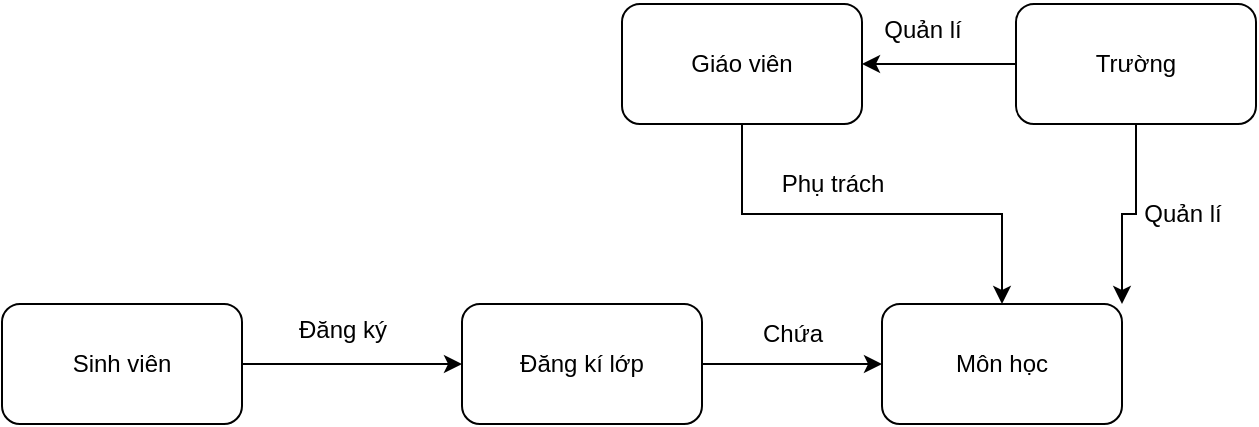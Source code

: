 <mxfile version="24.3.1" type="github" pages="2">
  <diagram name="Trang-1" id="cX31b5sK6RitpX5lg3C7">
    <mxGraphModel dx="880" dy="434" grid="1" gridSize="10" guides="1" tooltips="1" connect="1" arrows="1" fold="1" page="1" pageScale="1" pageWidth="827" pageHeight="1169" math="0" shadow="0">
      <root>
        <mxCell id="0" />
        <mxCell id="1" parent="0" />
        <mxCell id="Zw_jSAuMniMGWi23XECx-1" value="Môn học" style="rounded=1;whiteSpace=wrap;html=1;" parent="1" vertex="1">
          <mxGeometry x="640" y="630" width="120" height="60" as="geometry" />
        </mxCell>
        <mxCell id="wNcVWjLbRoh80VLiVVcu-7" style="edgeStyle=orthogonalEdgeStyle;rounded=0;orthogonalLoop=1;jettySize=auto;html=1;exitX=1;exitY=0.5;exitDx=0;exitDy=0;" edge="1" parent="1" source="wNcVWjLbRoh80VLiVVcu-1" target="wNcVWjLbRoh80VLiVVcu-2">
          <mxGeometry relative="1" as="geometry" />
        </mxCell>
        <mxCell id="wNcVWjLbRoh80VLiVVcu-1" value="Sinh viên" style="rounded=1;whiteSpace=wrap;html=1;" vertex="1" parent="1">
          <mxGeometry x="200" y="630" width="120" height="60" as="geometry" />
        </mxCell>
        <mxCell id="wNcVWjLbRoh80VLiVVcu-9" style="edgeStyle=orthogonalEdgeStyle;rounded=0;orthogonalLoop=1;jettySize=auto;html=1;exitX=1;exitY=0.5;exitDx=0;exitDy=0;" edge="1" parent="1" source="wNcVWjLbRoh80VLiVVcu-2" target="Zw_jSAuMniMGWi23XECx-1">
          <mxGeometry relative="1" as="geometry" />
        </mxCell>
        <mxCell id="wNcVWjLbRoh80VLiVVcu-2" value="Đăng kí lớp" style="rounded=1;whiteSpace=wrap;html=1;" vertex="1" parent="1">
          <mxGeometry x="430" y="630" width="120" height="60" as="geometry" />
        </mxCell>
        <mxCell id="wNcVWjLbRoh80VLiVVcu-11" style="edgeStyle=orthogonalEdgeStyle;rounded=0;orthogonalLoop=1;jettySize=auto;html=1;exitX=0.5;exitY=1;exitDx=0;exitDy=0;entryX=0.5;entryY=0;entryDx=0;entryDy=0;" edge="1" parent="1" source="wNcVWjLbRoh80VLiVVcu-6" target="Zw_jSAuMniMGWi23XECx-1">
          <mxGeometry relative="1" as="geometry" />
        </mxCell>
        <mxCell id="wNcVWjLbRoh80VLiVVcu-6" value="Giáo viên" style="rounded=1;whiteSpace=wrap;html=1;" vertex="1" parent="1">
          <mxGeometry x="510" y="480" width="120" height="60" as="geometry" />
        </mxCell>
        <mxCell id="wNcVWjLbRoh80VLiVVcu-8" value="Đăng ký" style="text;html=1;align=center;verticalAlign=middle;resizable=0;points=[];autosize=1;strokeColor=none;fillColor=none;" vertex="1" parent="1">
          <mxGeometry x="335" y="628" width="70" height="30" as="geometry" />
        </mxCell>
        <mxCell id="wNcVWjLbRoh80VLiVVcu-10" value="Chứa" style="text;html=1;align=center;verticalAlign=middle;resizable=0;points=[];autosize=1;strokeColor=none;fillColor=none;" vertex="1" parent="1">
          <mxGeometry x="570" y="630" width="50" height="30" as="geometry" />
        </mxCell>
        <mxCell id="wNcVWjLbRoh80VLiVVcu-12" value="Phụ trách" style="text;html=1;align=center;verticalAlign=middle;resizable=0;points=[];autosize=1;strokeColor=none;fillColor=none;" vertex="1" parent="1">
          <mxGeometry x="580" y="555" width="70" height="30" as="geometry" />
        </mxCell>
        <mxCell id="wNcVWjLbRoh80VLiVVcu-17" style="edgeStyle=orthogonalEdgeStyle;rounded=0;orthogonalLoop=1;jettySize=auto;html=1;exitX=0.5;exitY=1;exitDx=0;exitDy=0;entryX=1;entryY=0;entryDx=0;entryDy=0;" edge="1" parent="1" source="wNcVWjLbRoh80VLiVVcu-13" target="Zw_jSAuMniMGWi23XECx-1">
          <mxGeometry relative="1" as="geometry" />
        </mxCell>
        <mxCell id="wNcVWjLbRoh80VLiVVcu-19" style="edgeStyle=orthogonalEdgeStyle;rounded=0;orthogonalLoop=1;jettySize=auto;html=1;exitX=0;exitY=0.5;exitDx=0;exitDy=0;entryX=1;entryY=0.5;entryDx=0;entryDy=0;" edge="1" parent="1" source="wNcVWjLbRoh80VLiVVcu-13" target="wNcVWjLbRoh80VLiVVcu-6">
          <mxGeometry relative="1" as="geometry" />
        </mxCell>
        <mxCell id="wNcVWjLbRoh80VLiVVcu-13" value="Trường" style="rounded=1;whiteSpace=wrap;html=1;" vertex="1" parent="1">
          <mxGeometry x="707" y="480" width="120" height="60" as="geometry" />
        </mxCell>
        <mxCell id="wNcVWjLbRoh80VLiVVcu-18" value="Quản lí" style="text;html=1;align=center;verticalAlign=middle;resizable=0;points=[];autosize=1;strokeColor=none;fillColor=none;" vertex="1" parent="1">
          <mxGeometry x="760" y="569.5" width="60" height="30" as="geometry" />
        </mxCell>
        <mxCell id="wNcVWjLbRoh80VLiVVcu-20" value="Quản lí" style="text;html=1;align=center;verticalAlign=middle;resizable=0;points=[];autosize=1;strokeColor=none;fillColor=none;" vertex="1" parent="1">
          <mxGeometry x="630" y="478" width="60" height="30" as="geometry" />
        </mxCell>
      </root>
    </mxGraphModel>
  </diagram>
  <diagram id="MoggbWM1g6mAM0pvG3lU" name="Trang-2">
    <mxGraphModel dx="880" dy="434" grid="1" gridSize="10" guides="1" tooltips="1" connect="1" arrows="1" fold="1" page="1" pageScale="1" pageWidth="827" pageHeight="1169" math="0" shadow="0">
      <root>
        <mxCell id="0" />
        <mxCell id="1" parent="0" />
      </root>
    </mxGraphModel>
  </diagram>
</mxfile>
